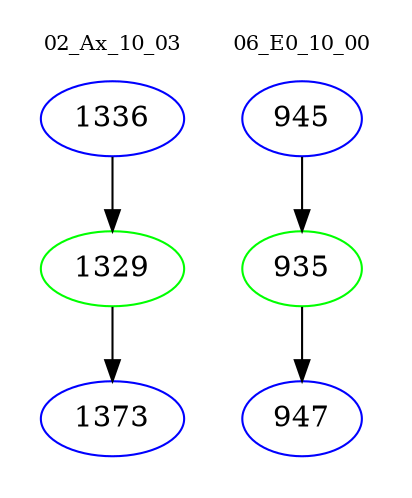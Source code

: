 digraph{
subgraph cluster_0 {
color = white
label = "02_Ax_10_03";
fontsize=10;
T0_1336 [label="1336", color="blue"]
T0_1336 -> T0_1329 [color="black"]
T0_1329 [label="1329", color="green"]
T0_1329 -> T0_1373 [color="black"]
T0_1373 [label="1373", color="blue"]
}
subgraph cluster_1 {
color = white
label = "06_E0_10_00";
fontsize=10;
T1_945 [label="945", color="blue"]
T1_945 -> T1_935 [color="black"]
T1_935 [label="935", color="green"]
T1_935 -> T1_947 [color="black"]
T1_947 [label="947", color="blue"]
}
}
